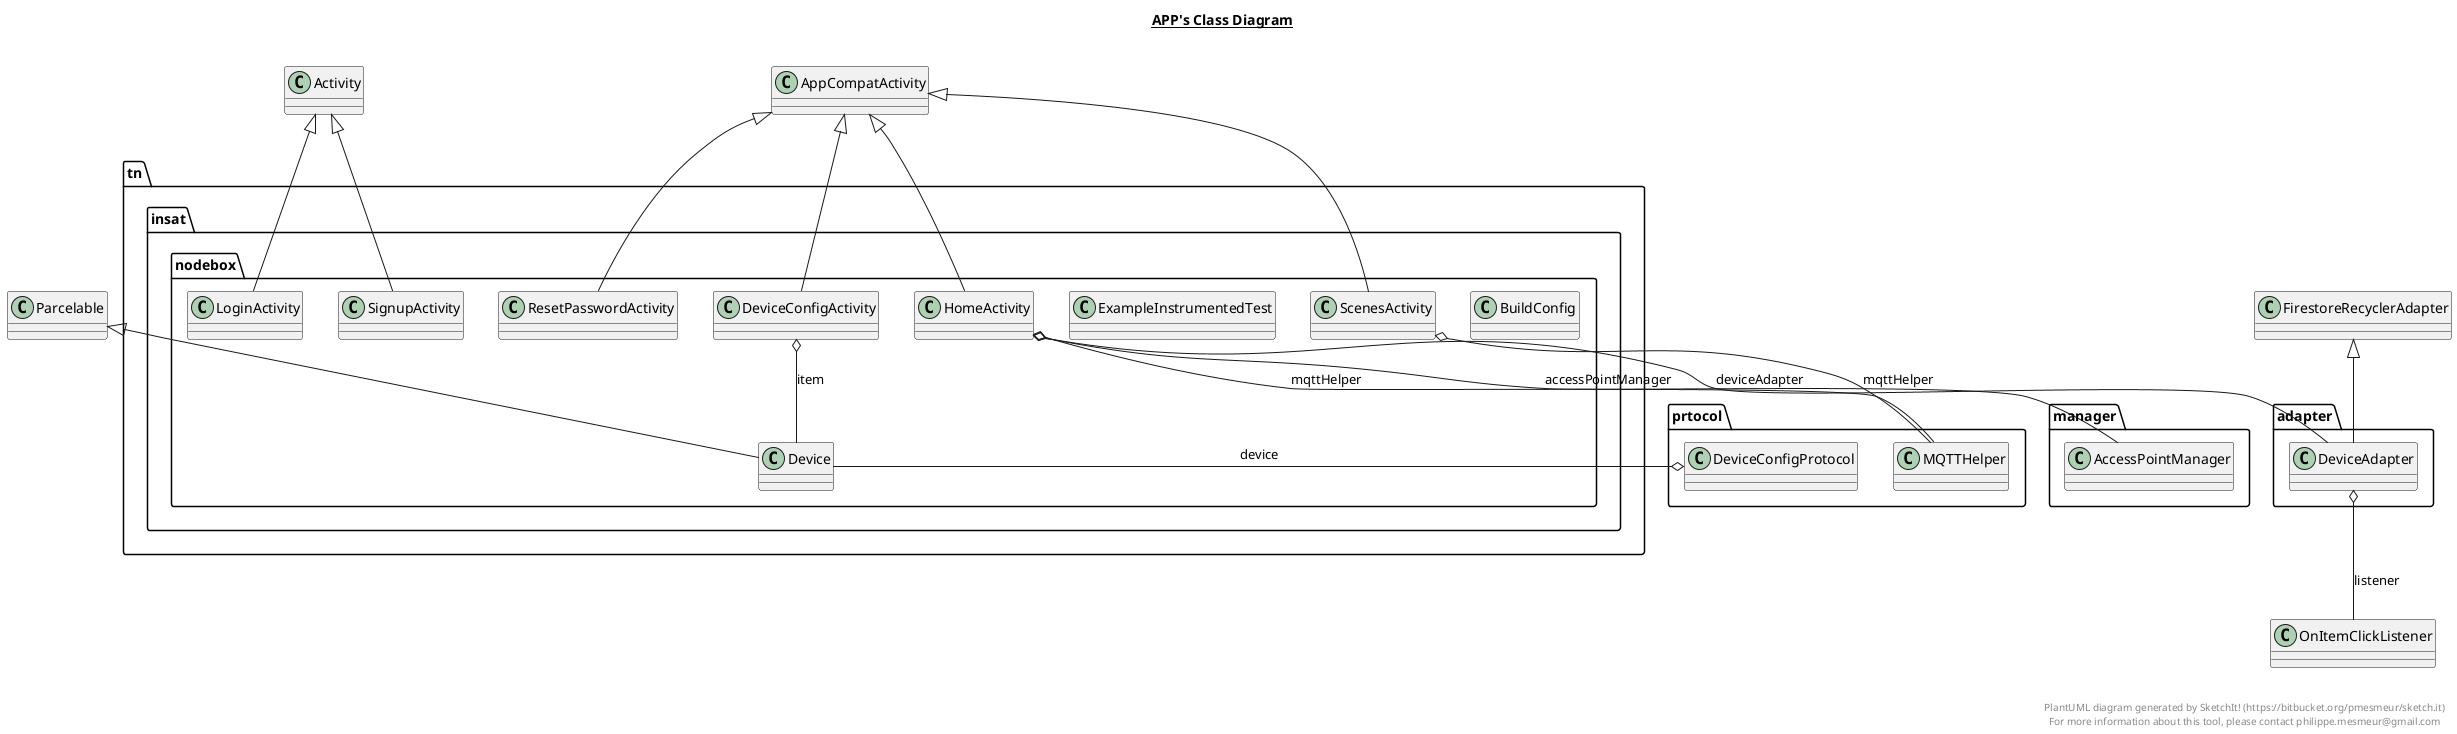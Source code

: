 @startuml

title __APP's Class Diagram__\n

  package manager {
    class AccessPointManager {
    }
  }
  

  package tn.insat.nodebox {
    class BuildConfig {
    }
  }
  

  package tn.insat.nodebox {
    class BuildConfig {
    }
  }
  

  package tn.insat.nodebox {
    class Device {
    }
  }
  

  package adapter {
    class DeviceAdapter {
    }
  }
  

  package tn.insat.nodebox {
    class DeviceConfigActivity {
    }
  }
  

  package prtocol {
    class DeviceConfigProtocol {
    }
  }
  

  package tn.insat.nodebox {
    class ExampleInstrumentedTest {
    }
  }
  

  package tn.insat.nodebox {
    class HomeActivity {
    }
  }
  

  package tn.insat.nodebox {
    class LoginActivity {
    }
  }
  

  package prtocol {
    class MQTTHelper {
    }
  }
  

  package tn.insat.nodebox {
    class ResetPasswordActivity {
    }
  }
  

  package tn.insat.nodebox {
    class ScenesActivity {
    }
  }
  

  package tn.insat.nodebox {
    class SignupActivity {
    }
  }
  

  Device -up-|> Parcelable
  DeviceAdapter -up-|> FirestoreRecyclerAdapter
  DeviceAdapter o-- OnItemClickListener : listener
  DeviceConfigActivity -up-|> AppCompatActivity
  DeviceConfigActivity o-- Device : item
  DeviceConfigProtocol o-- Device : device
  HomeActivity -up-|> AppCompatActivity
  HomeActivity o-- DeviceAdapter : deviceAdapter
  HomeActivity o-- AccessPointManager : accessPointManager
  HomeActivity o-- MQTTHelper : mqttHelper
  LoginActivity -up-|> Activity
  ResetPasswordActivity -up-|> AppCompatActivity
  ScenesActivity -up-|> AppCompatActivity
  ScenesActivity o-- MQTTHelper : mqttHelper
  SignupActivity -up-|> Activity


right footer


PlantUML diagram generated by SketchIt! (https://bitbucket.org/pmesmeur/sketch.it)
For more information about this tool, please contact philippe.mesmeur@gmail.com
endfooter

@enduml
